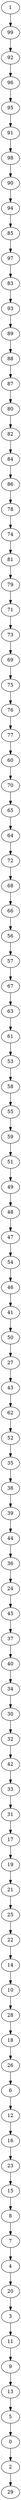 digraph {
  0;
  1;
  2;
  3;
  4;
  5;
  6;
  7;
  8;
  9;
  10;
  11;
  12;
  13;
  14;
  15;
  16;
  17;
  18;
  19;
  20;
  21;
  22;
  23;
  24;
  25;
  26;
  27;
  28;
  29;
  30;
  31;
  32;
  33;
  34;
  35;
  36;
  37;
  38;
  39;
  40;
  41;
  42;
  43;
  44;
  45;
  46;
  47;
  48;
  49;
  50;
  51;
  52;
  53;
  54;
  55;
  56;
  57;
  58;
  59;
  60;
  61;
  62;
  63;
  64;
  65;
  66;
  67;
  68;
  69;
  70;
  71;
  72;
  73;
  74;
  75;
  76;
  77;
  78;
  79;
  80;
  81;
  82;
  83;
  84;
  85;
  86;
  87;
  88;
  89;
  90;
  91;
  92;
  93;
  94;
  95;
  96;
  97;
  98;
  99;
  1 -> 99;
  99 -> 92;
  92 -> 96;
  96 -> 95;
  95 -> 91;
  91 -> 98;
  98 -> 90;
  90 -> 94;
  94 -> 85;
  85 -> 97;
  97 -> 83;
  83 -> 93;
  93 -> 89;
  89 -> 88;
  88 -> 87;
  87 -> 80;
  80 -> 82;
  82 -> 84;
  84 -> 86;
  86 -> 78;
  78 -> 74;
  74 -> 81;
  81 -> 79;
  79 -> 71;
  71 -> 73;
  73 -> 69;
  69 -> 75;
  75 -> 76;
  76 -> 77;
  77 -> 60;
  60 -> 70;
  70 -> 65;
  65 -> 64;
  64 -> 72;
  72 -> 68;
  68 -> 66;
  66 -> 56;
  56 -> 57;
  57 -> 67;
  67 -> 63;
  63 -> 61;
  61 -> 53;
  53 -> 58;
  58 -> 55;
  55 -> 59;
  59 -> 51;
  51 -> 49;
  49 -> 48;
  48 -> 47;
  47 -> 54;
  54 -> 46;
  46 -> 41;
  41 -> 50;
  50 -> 27;
  27 -> 43;
  43 -> 62;
  62 -> 52;
  52 -> 35;
  35 -> 38;
  38 -> 39;
  39 -> 44;
  44 -> 36;
  36 -> 24;
  24 -> 45;
  45 -> 37;
  37 -> 40;
  40 -> 34;
  34 -> 30;
  30 -> 32;
  32 -> 42;
  42 -> 33;
  33 -> 31;
  31 -> 17;
  17 -> 19;
  19 -> 21;
  21 -> 25;
  25 -> 22;
  22 -> 14;
  14 -> 10;
  10 -> 28;
  28 -> 18;
  18 -> 26;
  26 -> 6;
  6 -> 12;
  12 -> 16;
  16 -> 23;
  23 -> 15;
  15 -> 8;
  8 -> 7;
  7 -> 4;
  4 -> 20;
  20 -> 3;
  3 -> 11;
  11 -> 9;
  9 -> 13;
  13 -> 5;
  5 -> 0;
  0 -> 2;
  2 -> 29;
}